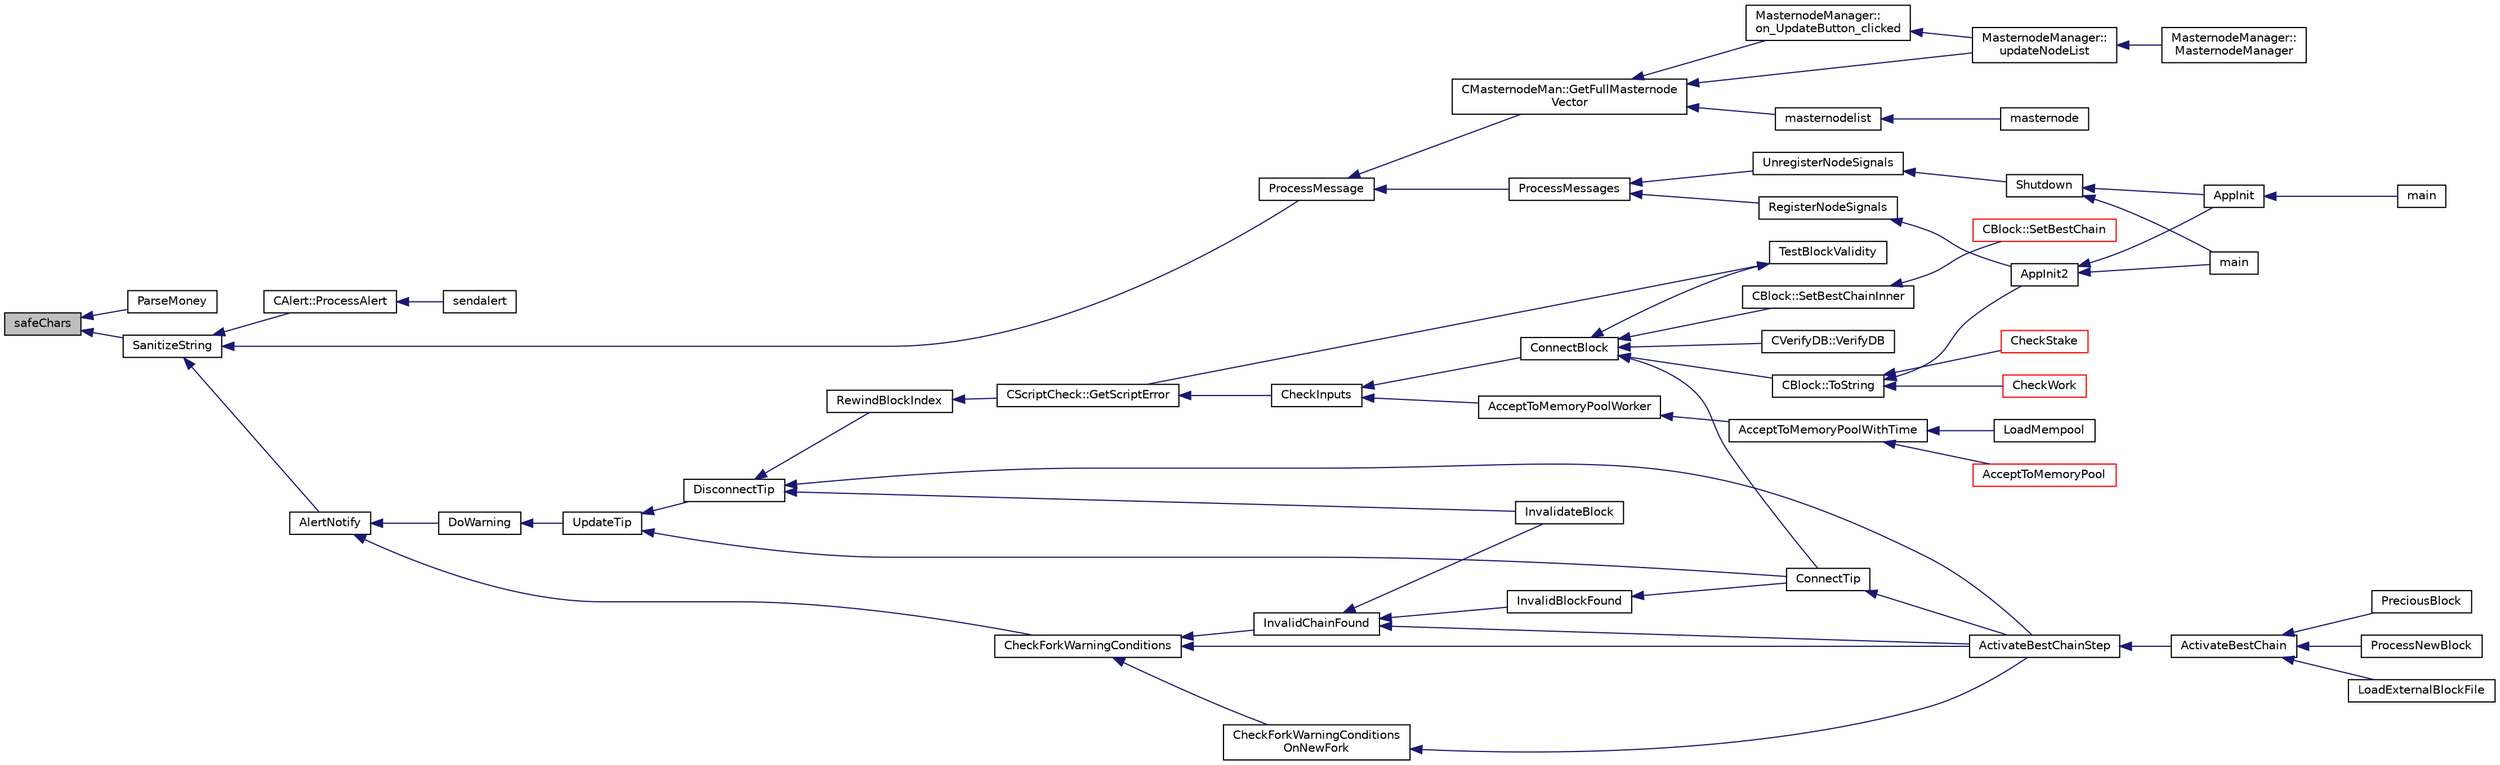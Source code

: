 digraph "safeChars"
{
  edge [fontname="Helvetica",fontsize="10",labelfontname="Helvetica",labelfontsize="10"];
  node [fontname="Helvetica",fontsize="10",shape=record];
  rankdir="LR";
  Node5877 [label="safeChars",height=0.2,width=0.4,color="black", fillcolor="grey75", style="filled", fontcolor="black"];
  Node5877 -> Node5878 [dir="back",color="midnightblue",fontsize="10",style="solid",fontname="Helvetica"];
  Node5878 [label="ParseMoney",height=0.2,width=0.4,color="black", fillcolor="white", style="filled",URL="$d8/d3c/util_8h.html#a4cd5bc3e2d15fab9a909a7c30352b0b4"];
  Node5877 -> Node5879 [dir="back",color="midnightblue",fontsize="10",style="solid",fontname="Helvetica"];
  Node5879 [label="SanitizeString",height=0.2,width=0.4,color="black", fillcolor="white", style="filled",URL="$df/d2d/util_8cpp.html#ae204f01eeaadc5a85015a51f369a8356"];
  Node5879 -> Node5880 [dir="back",color="midnightblue",fontsize="10",style="solid",fontname="Helvetica"];
  Node5880 [label="CAlert::ProcessAlert",height=0.2,width=0.4,color="black", fillcolor="white", style="filled",URL="$db/dff/class_c_alert.html#af3e6b2e5d3584f58c5d7be9dbd72b4cc"];
  Node5880 -> Node5881 [dir="back",color="midnightblue",fontsize="10",style="solid",fontname="Helvetica"];
  Node5881 [label="sendalert",height=0.2,width=0.4,color="black", fillcolor="white", style="filled",URL="$df/dab/rpcnet_8cpp.html#a89a8e338923aea165bb7d8d572d76203"];
  Node5879 -> Node5882 [dir="back",color="midnightblue",fontsize="10",style="solid",fontname="Helvetica"];
  Node5882 [label="ProcessMessage",height=0.2,width=0.4,color="black", fillcolor="white", style="filled",URL="$df/d0a/main_8cpp.html#a8ba92b1a4bce3c835e887a9073d17d8e"];
  Node5882 -> Node5883 [dir="back",color="midnightblue",fontsize="10",style="solid",fontname="Helvetica"];
  Node5883 [label="ProcessMessages",height=0.2,width=0.4,color="black", fillcolor="white", style="filled",URL="$d4/dbf/main_8h.html#a196f9318f02448b85b28d612698934fd"];
  Node5883 -> Node5884 [dir="back",color="midnightblue",fontsize="10",style="solid",fontname="Helvetica"];
  Node5884 [label="RegisterNodeSignals",height=0.2,width=0.4,color="black", fillcolor="white", style="filled",URL="$d4/dbf/main_8h.html#ab02615ff65f91d69f8d786ec900baa8a",tooltip="Register with a network node to receive its signals. "];
  Node5884 -> Node5885 [dir="back",color="midnightblue",fontsize="10",style="solid",fontname="Helvetica"];
  Node5885 [label="AppInit2",height=0.2,width=0.4,color="black", fillcolor="white", style="filled",URL="$d8/dc0/init_8h.html#a1a4c1bfbf6ba1db77e988b89b9cadfd3",tooltip="Initialize ion. "];
  Node5885 -> Node5886 [dir="back",color="midnightblue",fontsize="10",style="solid",fontname="Helvetica"];
  Node5886 [label="AppInit",height=0.2,width=0.4,color="black", fillcolor="white", style="filled",URL="$d4/d35/iond_8cpp.html#ac59316b767e6984e1285f0531275286b"];
  Node5886 -> Node5887 [dir="back",color="midnightblue",fontsize="10",style="solid",fontname="Helvetica"];
  Node5887 [label="main",height=0.2,width=0.4,color="black", fillcolor="white", style="filled",URL="$d4/d35/iond_8cpp.html#a0ddf1224851353fc92bfbff6f499fa97"];
  Node5885 -> Node5888 [dir="back",color="midnightblue",fontsize="10",style="solid",fontname="Helvetica"];
  Node5888 [label="main",height=0.2,width=0.4,color="black", fillcolor="white", style="filled",URL="$d5/d2d/ion_8cpp.html#a0ddf1224851353fc92bfbff6f499fa97"];
  Node5883 -> Node5889 [dir="back",color="midnightblue",fontsize="10",style="solid",fontname="Helvetica"];
  Node5889 [label="UnregisterNodeSignals",height=0.2,width=0.4,color="black", fillcolor="white", style="filled",URL="$d4/dbf/main_8h.html#a3ef0cc6e9d9d6435ee2a5569244d6ebd",tooltip="Unregister a network node. "];
  Node5889 -> Node5890 [dir="back",color="midnightblue",fontsize="10",style="solid",fontname="Helvetica"];
  Node5890 [label="Shutdown",height=0.2,width=0.4,color="black", fillcolor="white", style="filled",URL="$d8/dc0/init_8h.html#ac5f038c2b480cf9ef5e19e3eba8dbaf9"];
  Node5890 -> Node5886 [dir="back",color="midnightblue",fontsize="10",style="solid",fontname="Helvetica"];
  Node5890 -> Node5888 [dir="back",color="midnightblue",fontsize="10",style="solid",fontname="Helvetica"];
  Node5882 -> Node5891 [dir="back",color="midnightblue",fontsize="10",style="solid",fontname="Helvetica"];
  Node5891 [label="CMasternodeMan::GetFullMasternode\lVector",height=0.2,width=0.4,color="black", fillcolor="white", style="filled",URL="$dc/d6b/class_c_masternode_man.html#ab39e213a7601e1bef2eba1d5d63206f5"];
  Node5891 -> Node5892 [dir="back",color="midnightblue",fontsize="10",style="solid",fontname="Helvetica"];
  Node5892 [label="MasternodeManager::\lupdateNodeList",height=0.2,width=0.4,color="black", fillcolor="white", style="filled",URL="$d9/d70/class_masternode_manager.html#a5485a8bd6ccf673027165cc1207dfae9"];
  Node5892 -> Node5893 [dir="back",color="midnightblue",fontsize="10",style="solid",fontname="Helvetica"];
  Node5893 [label="MasternodeManager::\lMasternodeManager",height=0.2,width=0.4,color="black", fillcolor="white", style="filled",URL="$d9/d70/class_masternode_manager.html#ad18cb99065e056e6b791e2356de826bf"];
  Node5891 -> Node5894 [dir="back",color="midnightblue",fontsize="10",style="solid",fontname="Helvetica"];
  Node5894 [label="MasternodeManager::\lon_UpdateButton_clicked",height=0.2,width=0.4,color="black", fillcolor="white", style="filled",URL="$d9/d70/class_masternode_manager.html#ae8d07b4d869e3eb09fe1be445eff0430"];
  Node5894 -> Node5892 [dir="back",color="midnightblue",fontsize="10",style="solid",fontname="Helvetica"];
  Node5891 -> Node5895 [dir="back",color="midnightblue",fontsize="10",style="solid",fontname="Helvetica"];
  Node5895 [label="masternodelist",height=0.2,width=0.4,color="black", fillcolor="white", style="filled",URL="$d5/d6b/rpcstashedsend_8cpp.html#a3a7ed7e37f21eb2912afc6e776f7236c"];
  Node5895 -> Node5896 [dir="back",color="midnightblue",fontsize="10",style="solid",fontname="Helvetica"];
  Node5896 [label="masternode",height=0.2,width=0.4,color="black", fillcolor="white", style="filled",URL="$d5/d6b/rpcstashedsend_8cpp.html#a30609e443aeb47c29ed0878d16b1b5e1"];
  Node5879 -> Node5897 [dir="back",color="midnightblue",fontsize="10",style="solid",fontname="Helvetica"];
  Node5897 [label="AlertNotify",height=0.2,width=0.4,color="black", fillcolor="white", style="filled",URL="$dd/d7d/validation_8cpp.html#a2d6ce6d55bb4a2aceef2131aef536548"];
  Node5897 -> Node5898 [dir="back",color="midnightblue",fontsize="10",style="solid",fontname="Helvetica"];
  Node5898 [label="CheckForkWarningConditions",height=0.2,width=0.4,color="black", fillcolor="white", style="filled",URL="$dd/d7d/validation_8cpp.html#acb209b9d0e17f884e1fe6c8ee14ebc79"];
  Node5898 -> Node5899 [dir="back",color="midnightblue",fontsize="10",style="solid",fontname="Helvetica"];
  Node5899 [label="CheckForkWarningConditions\lOnNewFork",height=0.2,width=0.4,color="black", fillcolor="white", style="filled",URL="$dd/d7d/validation_8cpp.html#ae93c8ad45e2ef9438abff483ce5beb23"];
  Node5899 -> Node5900 [dir="back",color="midnightblue",fontsize="10",style="solid",fontname="Helvetica"];
  Node5900 [label="ActivateBestChainStep",height=0.2,width=0.4,color="black", fillcolor="white", style="filled",URL="$dd/d7d/validation_8cpp.html#a4e2b817360d39dc766271f51fc146c96",tooltip="Try to make some progress towards making pindexMostWork the active block. "];
  Node5900 -> Node5901 [dir="back",color="midnightblue",fontsize="10",style="solid",fontname="Helvetica"];
  Node5901 [label="ActivateBestChain",height=0.2,width=0.4,color="black", fillcolor="white", style="filled",URL="$db/d38/validation_8h.html#a81d9ced51eb72d4df66abddb00318b64",tooltip="Find the best known block, and make it the tip of the block chain. "];
  Node5901 -> Node5902 [dir="back",color="midnightblue",fontsize="10",style="solid",fontname="Helvetica"];
  Node5902 [label="PreciousBlock",height=0.2,width=0.4,color="black", fillcolor="white", style="filled",URL="$db/d38/validation_8h.html#a04e493dc156338a1b2f457f7a7feaaa9",tooltip="Mark a block as precious and reorganize. "];
  Node5901 -> Node5903 [dir="back",color="midnightblue",fontsize="10",style="solid",fontname="Helvetica"];
  Node5903 [label="ProcessNewBlock",height=0.2,width=0.4,color="black", fillcolor="white", style="filled",URL="$db/d38/validation_8h.html#a290fce59049c0951b8eb73f0129bf6f0",tooltip="Process an incoming block. "];
  Node5901 -> Node5904 [dir="back",color="midnightblue",fontsize="10",style="solid",fontname="Helvetica"];
  Node5904 [label="LoadExternalBlockFile",height=0.2,width=0.4,color="black", fillcolor="white", style="filled",URL="$db/d38/validation_8h.html#a2233339a13d09038cf2e46f4d0144be4",tooltip="Import blocks from an external file. "];
  Node5898 -> Node5905 [dir="back",color="midnightblue",fontsize="10",style="solid",fontname="Helvetica"];
  Node5905 [label="InvalidChainFound",height=0.2,width=0.4,color="black", fillcolor="white", style="filled",URL="$dd/d7d/validation_8cpp.html#a13e27b2736226dd1e1cb3918eeb58153"];
  Node5905 -> Node5906 [dir="back",color="midnightblue",fontsize="10",style="solid",fontname="Helvetica"];
  Node5906 [label="InvalidBlockFound",height=0.2,width=0.4,color="black", fillcolor="white", style="filled",URL="$dd/d7d/validation_8cpp.html#a14223fec767a6dcd89d03fc8aec056f4"];
  Node5906 -> Node5907 [dir="back",color="midnightblue",fontsize="10",style="solid",fontname="Helvetica"];
  Node5907 [label="ConnectTip",height=0.2,width=0.4,color="black", fillcolor="white", style="filled",URL="$dd/d7d/validation_8cpp.html#a6aed3630ddc1f0822daf257250d4799a",tooltip="Connect a new block to chainActive. "];
  Node5907 -> Node5900 [dir="back",color="midnightblue",fontsize="10",style="solid",fontname="Helvetica"];
  Node5905 -> Node5900 [dir="back",color="midnightblue",fontsize="10",style="solid",fontname="Helvetica"];
  Node5905 -> Node5908 [dir="back",color="midnightblue",fontsize="10",style="solid",fontname="Helvetica"];
  Node5908 [label="InvalidateBlock",height=0.2,width=0.4,color="black", fillcolor="white", style="filled",URL="$db/d38/validation_8h.html#adf70cddb5b3b3218a7f22da08dc4a456",tooltip="Mark a block as invalid. "];
  Node5898 -> Node5900 [dir="back",color="midnightblue",fontsize="10",style="solid",fontname="Helvetica"];
  Node5897 -> Node5909 [dir="back",color="midnightblue",fontsize="10",style="solid",fontname="Helvetica"];
  Node5909 [label="DoWarning",height=0.2,width=0.4,color="black", fillcolor="white", style="filled",URL="$dd/d7d/validation_8cpp.html#a14d334be78fc6c46effb8f0320e64f1f"];
  Node5909 -> Node5910 [dir="back",color="midnightblue",fontsize="10",style="solid",fontname="Helvetica"];
  Node5910 [label="UpdateTip",height=0.2,width=0.4,color="black", fillcolor="white", style="filled",URL="$dd/d7d/validation_8cpp.html#a58ea59a717507dc67e9e2502d3a5a2b9",tooltip="Update chainActive and related internal data structures. "];
  Node5910 -> Node5911 [dir="back",color="midnightblue",fontsize="10",style="solid",fontname="Helvetica"];
  Node5911 [label="DisconnectTip",height=0.2,width=0.4,color="black", fillcolor="white", style="filled",URL="$dd/d7d/validation_8cpp.html#af22a75696068786d303019f31f29eb9e",tooltip="Disconnect chainActive&#39;s tip. "];
  Node5911 -> Node5900 [dir="back",color="midnightblue",fontsize="10",style="solid",fontname="Helvetica"];
  Node5911 -> Node5908 [dir="back",color="midnightblue",fontsize="10",style="solid",fontname="Helvetica"];
  Node5911 -> Node5912 [dir="back",color="midnightblue",fontsize="10",style="solid",fontname="Helvetica"];
  Node5912 [label="RewindBlockIndex",height=0.2,width=0.4,color="black", fillcolor="white", style="filled",URL="$db/d38/validation_8h.html#a2e51de180124822c526ac8f82777fa32",tooltip="When there are blocks in the active chain with missing data, rewind the chainstate and remove them fr..."];
  Node5912 -> Node5913 [dir="back",color="midnightblue",fontsize="10",style="solid",fontname="Helvetica"];
  Node5913 [label="CScriptCheck::GetScriptError",height=0.2,width=0.4,color="black", fillcolor="white", style="filled",URL="$df/d12/class_c_script_check.html#a1340496c37e521c253606b5957173afd"];
  Node5913 -> Node5914 [dir="back",color="midnightblue",fontsize="10",style="solid",fontname="Helvetica"];
  Node5914 [label="CheckInputs",height=0.2,width=0.4,color="black", fillcolor="white", style="filled",URL="$dd/d7d/validation_8cpp.html#a48897c72856156ef5606fc27fe1954f3",tooltip="Check whether all inputs of this transaction are valid (no double spends, scripts & sigs..."];
  Node5914 -> Node5915 [dir="back",color="midnightblue",fontsize="10",style="solid",fontname="Helvetica"];
  Node5915 [label="AcceptToMemoryPoolWorker",height=0.2,width=0.4,color="black", fillcolor="white", style="filled",URL="$dd/d7d/validation_8cpp.html#a274b0623037c72315662a07ecf760176"];
  Node5915 -> Node5916 [dir="back",color="midnightblue",fontsize="10",style="solid",fontname="Helvetica"];
  Node5916 [label="AcceptToMemoryPoolWithTime",height=0.2,width=0.4,color="black", fillcolor="white", style="filled",URL="$dd/d7d/validation_8cpp.html#a7e5d2eb678cdda338b2dc803a2d4999f",tooltip="(try to) add transaction to memory pool with a specified acceptance time "];
  Node5916 -> Node5917 [dir="back",color="midnightblue",fontsize="10",style="solid",fontname="Helvetica"];
  Node5917 [label="AcceptToMemoryPool",height=0.2,width=0.4,color="red", fillcolor="white", style="filled",URL="$db/d38/validation_8h.html#a25cdf856fb2107e0e96fd6bf4c0619cb",tooltip="(try to) add transaction to memory pool plTxnReplaced will be appended to with all transactions repla..."];
  Node5916 -> Node5919 [dir="back",color="midnightblue",fontsize="10",style="solid",fontname="Helvetica"];
  Node5919 [label="LoadMempool",height=0.2,width=0.4,color="black", fillcolor="white", style="filled",URL="$db/d38/validation_8h.html#adea951730b49ef41e5390df5be8d3f1b",tooltip="Load the mempool from disk. "];
  Node5914 -> Node5920 [dir="back",color="midnightblue",fontsize="10",style="solid",fontname="Helvetica"];
  Node5920 [label="ConnectBlock",height=0.2,width=0.4,color="black", fillcolor="white", style="filled",URL="$dd/d7d/validation_8cpp.html#afafbb35ee38b98e832fcb8b159942055",tooltip="Apply the effects of this block (with given index) on the UTXO set represented by coins..."];
  Node5920 -> Node5921 [dir="back",color="midnightblue",fontsize="10",style="solid",fontname="Helvetica"];
  Node5921 [label="CBlock::SetBestChainInner",height=0.2,width=0.4,color="black", fillcolor="white", style="filled",URL="$d3/d51/class_c_block.html#a82c90ccbecf89a38ff56d8429514e2c2"];
  Node5921 -> Node5922 [dir="back",color="midnightblue",fontsize="10",style="solid",fontname="Helvetica"];
  Node5922 [label="CBlock::SetBestChain",height=0.2,width=0.4,color="red", fillcolor="white", style="filled",URL="$d3/d51/class_c_block.html#a6e308b2d75d1cfc4a75eda36feb60ca1"];
  Node5920 -> Node5926 [dir="back",color="midnightblue",fontsize="10",style="solid",fontname="Helvetica"];
  Node5926 [label="CBlock::ToString",height=0.2,width=0.4,color="black", fillcolor="white", style="filled",URL="$d3/d51/class_c_block.html#a0e8a98f10831c00ae76b3a831c4804e5"];
  Node5926 -> Node5885 [dir="back",color="midnightblue",fontsize="10",style="solid",fontname="Helvetica"];
  Node5926 -> Node5927 [dir="back",color="midnightblue",fontsize="10",style="solid",fontname="Helvetica"];
  Node5927 [label="CheckWork",height=0.2,width=0.4,color="red", fillcolor="white", style="filled",URL="$de/d13/miner_8h.html#aadd8a05aa6d8fae1c0f4daa5e971a12a",tooltip="Check mined proof-of-work block. "];
  Node5926 -> Node5930 [dir="back",color="midnightblue",fontsize="10",style="solid",fontname="Helvetica"];
  Node5930 [label="CheckStake",height=0.2,width=0.4,color="red", fillcolor="white", style="filled",URL="$de/d13/miner_8h.html#a68be4bcfa03b86095641eac5ca996fed",tooltip="Check mined proof-of-stake block. "];
  Node5920 -> Node5907 [dir="back",color="midnightblue",fontsize="10",style="solid",fontname="Helvetica"];
  Node5920 -> Node5932 [dir="back",color="midnightblue",fontsize="10",style="solid",fontname="Helvetica"];
  Node5932 [label="TestBlockValidity",height=0.2,width=0.4,color="black", fillcolor="white", style="filled",URL="$db/d38/validation_8h.html#a12c39e969c9077605ae8a91730fb78d3",tooltip="Check a block is completely valid from start to finish (only works on top of our current best block..."];
  Node5932 -> Node5913 [dir="back",color="midnightblue",fontsize="10",style="solid",fontname="Helvetica"];
  Node5920 -> Node5933 [dir="back",color="midnightblue",fontsize="10",style="solid",fontname="Helvetica"];
  Node5933 [label="CVerifyDB::VerifyDB",height=0.2,width=0.4,color="black", fillcolor="white", style="filled",URL="$d7/da0/class_c_verify_d_b.html#af12e07230f20d23cf01d417d0e785c49"];
  Node5910 -> Node5907 [dir="back",color="midnightblue",fontsize="10",style="solid",fontname="Helvetica"];
}
